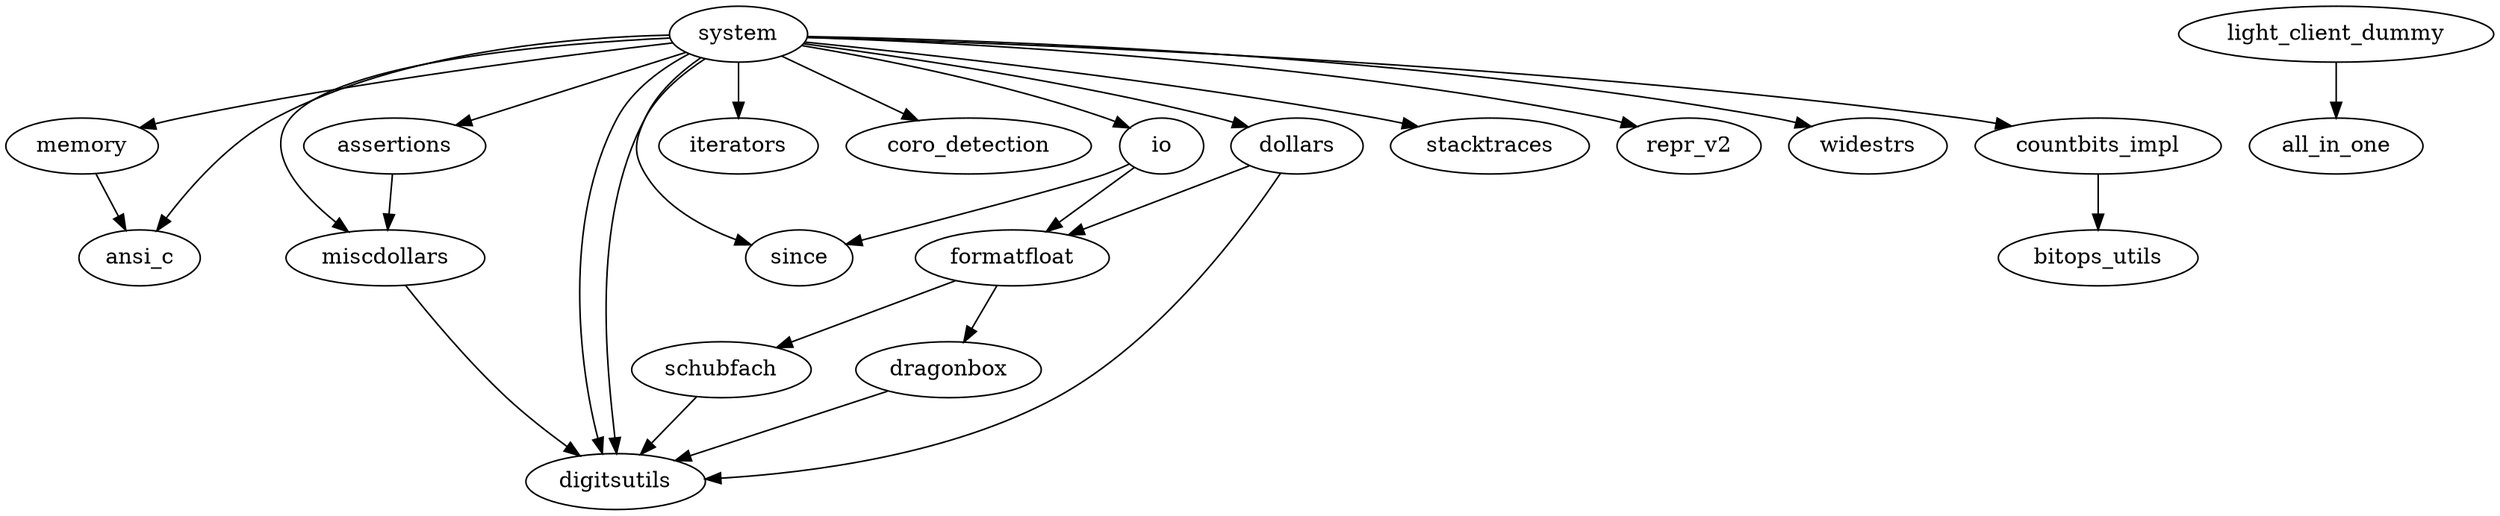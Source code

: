 digraph light_client_dummy {
"system" -> "since";
"memory" -> "ansi_c";
"system" -> "ansi_c";
"system" -> "memory";
"miscdollars" -> "digitsutils";
"assertions" -> "miscdollars";
"system" -> "assertions";
"system" -> "iterators";
"system" -> "coro_detection";
"dollars" -> "digitsutils";
"dragonbox" -> "digitsutils";
"schubfach" -> "digitsutils";
"formatfloat" -> "dragonbox";
"formatfloat" -> "schubfach";
"dollars" -> "formatfloat";
"system" -> "dollars";
"countbits_impl" -> "bitops_utils";
"system" -> "miscdollars";
"system" -> "stacktraces";
"system" -> "countbits_impl";
"system" -> "digitsutils";
"system" -> "digitsutils";
"system" -> "repr_v2";
"system" -> "widestrs";
"io" -> "since";
"io" -> "formatfloat";
"system" -> "io";
"light_client_dummy" -> "all_in_one";
}
